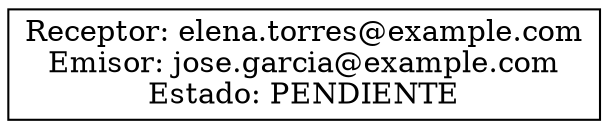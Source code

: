 digraph G {
node [shape=record];
rankdir=LR;
node0 [label="{Receptor: elena.torres@example.com\nEmisor: jose.garcia@example.com\nEstado: PENDIENTE}"];
}
